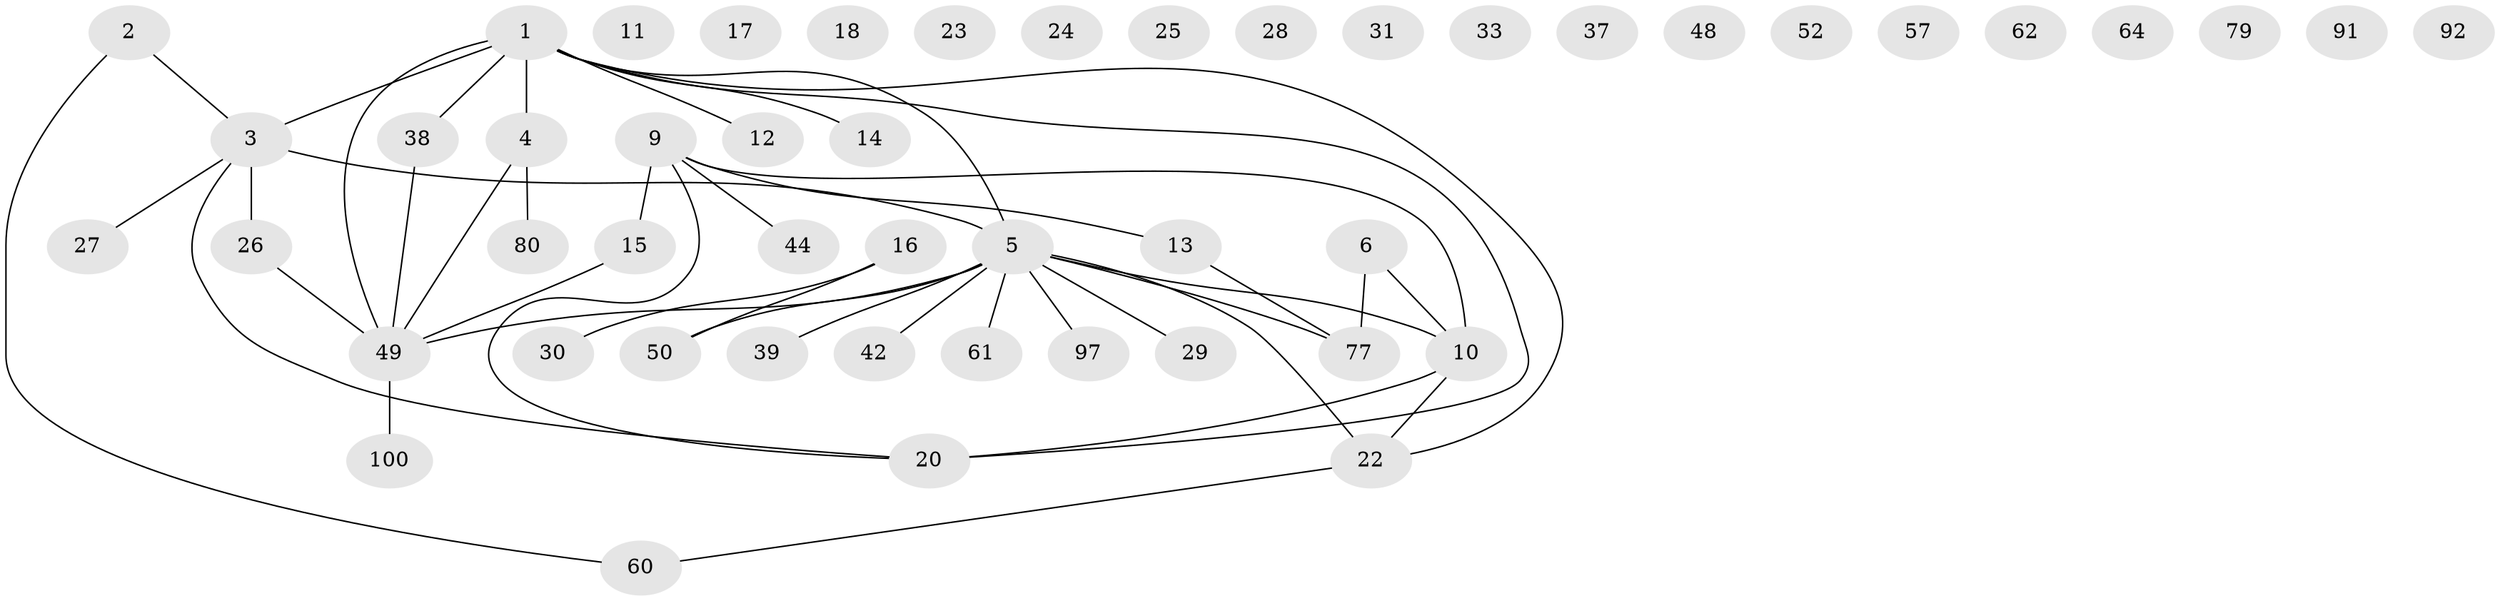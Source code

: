 // original degree distribution, {3: 0.21, 2: 0.29, 4: 0.04, 1: 0.23, 5: 0.04, 0: 0.15, 6: 0.04}
// Generated by graph-tools (version 1.1) at 2025/16/03/04/25 18:16:46]
// undirected, 49 vertices, 44 edges
graph export_dot {
graph [start="1"]
  node [color=gray90,style=filled];
  1 [super="+66+46+19"];
  2;
  3 [super="+40+89+54"];
  4 [super="+55"];
  5 [super="+7+41+8"];
  6 [super="+69"];
  9 [super="+59+32+53+63"];
  10 [super="+34+45"];
  11 [super="+83"];
  12 [super="+73"];
  13;
  14 [super="+94"];
  15;
  16 [super="+35+36"];
  17;
  18;
  20 [super="+88+67"];
  22 [super="+85"];
  23;
  24 [super="+81"];
  25;
  26;
  27;
  28;
  29;
  30 [super="+96"];
  31;
  33;
  37 [super="+82+78"];
  38 [super="+58"];
  39;
  42 [super="+98"];
  44;
  48;
  49 [super="+99+51+70"];
  50 [super="+56"];
  52;
  57;
  60 [super="+65"];
  61;
  62;
  64;
  77 [super="+84"];
  79;
  80;
  91;
  92;
  97;
  100;
  1 -- 12 [weight=2];
  1 -- 49 [weight=2];
  1 -- 3 [weight=3];
  1 -- 14;
  1 -- 22;
  1 -- 20;
  1 -- 4;
  1 -- 5;
  1 -- 38;
  2 -- 3;
  2 -- 60;
  3 -- 27;
  3 -- 26;
  3 -- 20;
  3 -- 5;
  4 -- 80;
  4 -- 49;
  5 -- 22;
  5 -- 42;
  5 -- 97;
  5 -- 39;
  5 -- 10;
  5 -- 77;
  5 -- 50;
  5 -- 61;
  5 -- 29;
  5 -- 49 [weight=2];
  6 -- 10;
  6 -- 77;
  9 -- 13;
  9 -- 44;
  9 -- 20;
  9 -- 15;
  9 -- 10;
  10 -- 20;
  10 -- 22;
  13 -- 77;
  15 -- 49;
  16 -- 30;
  16 -- 50;
  22 -- 60;
  26 -- 49;
  38 -- 49;
  49 -- 100;
}
